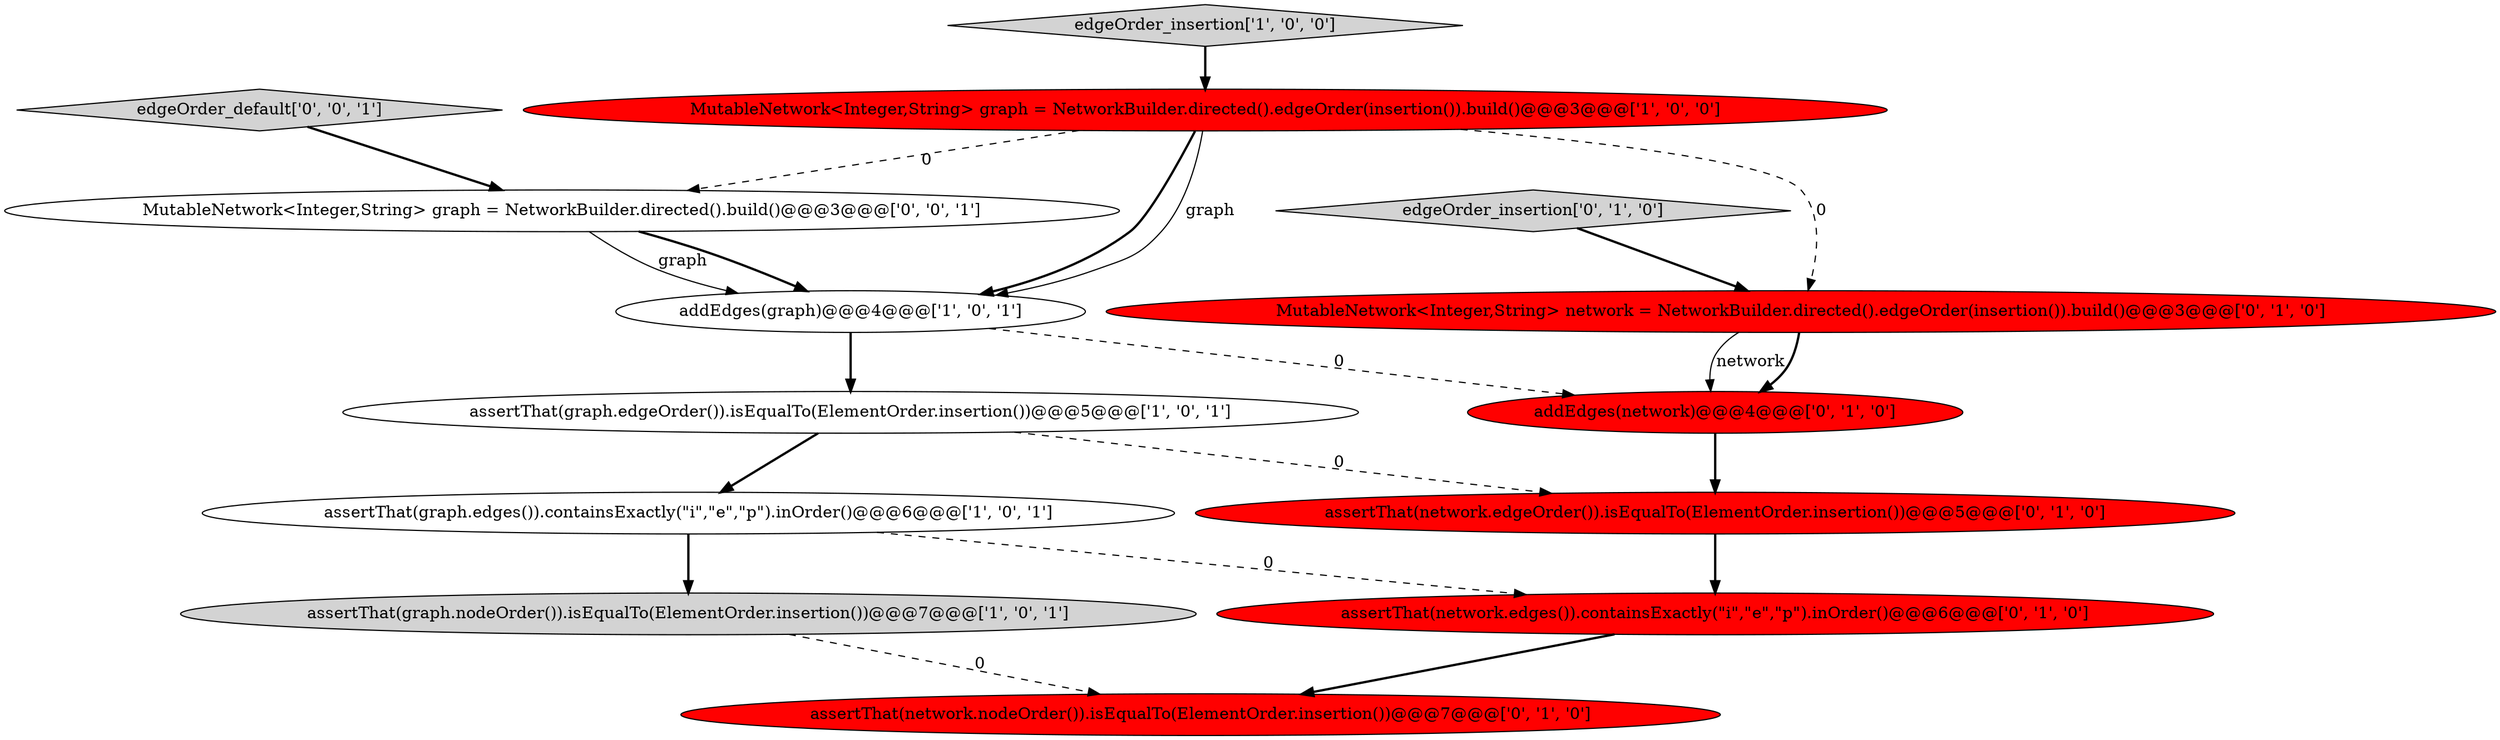 digraph {
4 [style = filled, label = "addEdges(graph)@@@4@@@['1', '0', '1']", fillcolor = white, shape = ellipse image = "AAA0AAABBB1BBB"];
2 [style = filled, label = "assertThat(graph.nodeOrder()).isEqualTo(ElementOrder.insertion())@@@7@@@['1', '0', '1']", fillcolor = lightgray, shape = ellipse image = "AAA0AAABBB1BBB"];
10 [style = filled, label = "addEdges(network)@@@4@@@['0', '1', '0']", fillcolor = red, shape = ellipse image = "AAA1AAABBB2BBB"];
12 [style = filled, label = "MutableNetwork<Integer,String> graph = NetworkBuilder.directed().build()@@@3@@@['0', '0', '1']", fillcolor = white, shape = ellipse image = "AAA0AAABBB3BBB"];
7 [style = filled, label = "MutableNetwork<Integer,String> network = NetworkBuilder.directed().edgeOrder(insertion()).build()@@@3@@@['0', '1', '0']", fillcolor = red, shape = ellipse image = "AAA1AAABBB2BBB"];
6 [style = filled, label = "edgeOrder_insertion['0', '1', '0']", fillcolor = lightgray, shape = diamond image = "AAA0AAABBB2BBB"];
0 [style = filled, label = "assertThat(graph.edges()).containsExactly(\"i\",\"e\",\"p\").inOrder()@@@6@@@['1', '0', '1']", fillcolor = white, shape = ellipse image = "AAA0AAABBB1BBB"];
5 [style = filled, label = "assertThat(graph.edgeOrder()).isEqualTo(ElementOrder.insertion())@@@5@@@['1', '0', '1']", fillcolor = white, shape = ellipse image = "AAA0AAABBB1BBB"];
1 [style = filled, label = "MutableNetwork<Integer,String> graph = NetworkBuilder.directed().edgeOrder(insertion()).build()@@@3@@@['1', '0', '0']", fillcolor = red, shape = ellipse image = "AAA1AAABBB1BBB"];
11 [style = filled, label = "assertThat(network.edgeOrder()).isEqualTo(ElementOrder.insertion())@@@5@@@['0', '1', '0']", fillcolor = red, shape = ellipse image = "AAA1AAABBB2BBB"];
8 [style = filled, label = "assertThat(network.edges()).containsExactly(\"i\",\"e\",\"p\").inOrder()@@@6@@@['0', '1', '0']", fillcolor = red, shape = ellipse image = "AAA1AAABBB2BBB"];
3 [style = filled, label = "edgeOrder_insertion['1', '0', '0']", fillcolor = lightgray, shape = diamond image = "AAA0AAABBB1BBB"];
13 [style = filled, label = "edgeOrder_default['0', '0', '1']", fillcolor = lightgray, shape = diamond image = "AAA0AAABBB3BBB"];
9 [style = filled, label = "assertThat(network.nodeOrder()).isEqualTo(ElementOrder.insertion())@@@7@@@['0', '1', '0']", fillcolor = red, shape = ellipse image = "AAA1AAABBB2BBB"];
1->4 [style = bold, label=""];
7->10 [style = solid, label="network"];
3->1 [style = bold, label=""];
7->10 [style = bold, label=""];
1->4 [style = solid, label="graph"];
0->2 [style = bold, label=""];
12->4 [style = solid, label="graph"];
1->12 [style = dashed, label="0"];
13->12 [style = bold, label=""];
5->0 [style = bold, label=""];
12->4 [style = bold, label=""];
5->11 [style = dashed, label="0"];
2->9 [style = dashed, label="0"];
8->9 [style = bold, label=""];
11->8 [style = bold, label=""];
0->8 [style = dashed, label="0"];
1->7 [style = dashed, label="0"];
6->7 [style = bold, label=""];
4->10 [style = dashed, label="0"];
4->5 [style = bold, label=""];
10->11 [style = bold, label=""];
}
